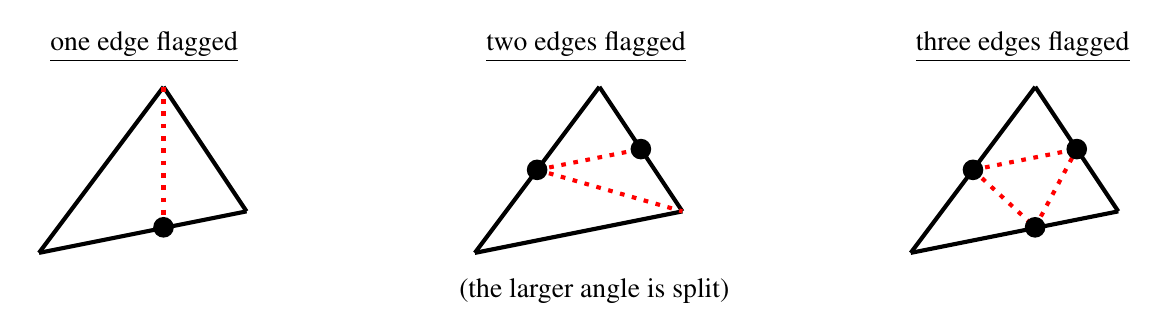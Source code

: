 

\tikzset{every picture/.style={line width=0.75pt}} %set default line width to 0.75pt        

\begin{tikzpicture}[x=0.75pt,y=0.75pt,yscale=-1,xscale=1]
%uncomment if require: \path (0,300); %set diagram left start at 0, and has height of 300

%Straight Lines [id:da36192842191098795] 
\draw [line width=1.5]    (60,160) -- (120,80) ;
%Straight Lines [id:da5425661526994696] 
\draw [line width=1.5]    (120,80) -- (160,140) ;
%Straight Lines [id:da44878431831371346] 
\draw [line width=1.5]    (160,140) -- (60,160) ;
%Straight Lines [id:da0011262443709205705] 
\draw [line width=1.5]    (270,160) -- (330,80) ;
%Straight Lines [id:da21951601188615122] 
\draw [line width=1.5]    (330,80) -- (370,140) ;
%Straight Lines [id:da9300714537435593] 
\draw [line width=1.5]    (370,140) -- (270,160) ;
%Straight Lines [id:da3376367418061297] 
\draw [line width=1.5]    (480,160) -- (540,80) ;
%Straight Lines [id:da2556881107384765] 
\draw [line width=1.5]    (540,80) -- (580,140) ;
%Straight Lines [id:da7616804642146637] 
\draw [line width=1.5]    (580,140) -- (480,160) ;
%Straight Lines [id:da4163633440661523] 
\draw [color={rgb, 255:red, 255; green, 0; blue, 0 }  ,draw opacity=1 ][line width=1.5]  [dash pattern={on 1.69pt off 2.76pt}]  (120,80) -- (120,147.69) ;
%Straight Lines [id:da007547566900241609] 
\draw [color={rgb, 255:red, 255; green, 0; blue, 0 }  ,draw opacity=1 ][line width=1.5]  [dash pattern={on 1.69pt off 2.76pt}]  (300,120) -- (350,110) ;
%Straight Lines [id:da21236386256097184] 
\draw [color={rgb, 255:red, 255; green, 0; blue, 0 }  ,draw opacity=1 ][line width=1.5]  [dash pattern={on 1.69pt off 2.76pt}]  (300,120) -- (370,140) ;
%Straight Lines [id:da04751621039067011] 
\draw [color={rgb, 255:red, 255; green, 0; blue, 0 }  ,draw opacity=1 ][line width=1.5]  [dash pattern={on 1.69pt off 2.76pt}]  (510,120) -- (539.93,147.69) ;
%Straight Lines [id:da0959709459132021] 
\draw [color={rgb, 255:red, 255; green, 0; blue, 0 }  ,draw opacity=1 ][line width=1.5]  [dash pattern={on 1.69pt off 2.76pt}]  (539.93,147.69) -- (560,110) ;
%Straight Lines [id:da17305312497337466] 
\draw [color={rgb, 255:red, 255; green, 0; blue, 0 }  ,draw opacity=1 ][line width=1.5]  [dash pattern={on 1.69pt off 2.76pt}]  (510,120) -- (560,110) ;
%Shape: Circle [id:dp6356305041815642] 
\draw  [fill={rgb, 255:red, 0; green, 0; blue, 0 }  ,fill opacity=1 ] (115.54,147.69) .. controls (115.54,145.22) and (117.53,143.22) .. (120,143.22) .. controls (122.47,143.22) and (124.46,145.22) .. (124.46,147.69) .. controls (124.46,150.15) and (122.47,152.15) .. (120,152.15) .. controls (117.53,152.15) and (115.54,150.15) .. (115.54,147.69) -- cycle ;
%Shape: Circle [id:dp6939765362470538] 
\draw  [fill={rgb, 255:red, 0; green, 0; blue, 0 }  ,fill opacity=1 ] (295.54,120) .. controls (295.54,117.53) and (297.53,115.54) .. (300,115.54) .. controls (302.47,115.54) and (304.46,117.53) .. (304.46,120) .. controls (304.46,122.47) and (302.47,124.46) .. (300,124.46) .. controls (297.53,124.46) and (295.54,122.47) .. (295.54,120) -- cycle ;
%Shape: Circle [id:dp9518974624791348] 
\draw  [fill={rgb, 255:red, 0; green, 0; blue, 0 }  ,fill opacity=1 ] (345.54,110) .. controls (345.54,107.53) and (347.53,105.54) .. (350,105.54) .. controls (352.47,105.54) and (354.46,107.53) .. (354.46,110) .. controls (354.46,112.47) and (352.47,114.46) .. (350,114.46) .. controls (347.53,114.46) and (345.54,112.47) .. (345.54,110) -- cycle ;
%Shape: Circle [id:dp5417462498770167] 
\draw  [fill={rgb, 255:red, 0; green, 0; blue, 0 }  ,fill opacity=1 ] (505.54,120) .. controls (505.54,117.53) and (507.53,115.54) .. (510,115.54) .. controls (512.47,115.54) and (514.46,117.53) .. (514.46,120) .. controls (514.46,122.47) and (512.47,124.46) .. (510,124.46) .. controls (507.53,124.46) and (505.54,122.47) .. (505.54,120) -- cycle ;
%Shape: Circle [id:dp27821656516619253] 
\draw  [fill={rgb, 255:red, 0; green, 0; blue, 0 }  ,fill opacity=1 ] (555.54,110) .. controls (555.54,107.53) and (557.53,105.54) .. (560,105.54) .. controls (562.47,105.54) and (564.46,107.53) .. (564.46,110) .. controls (564.46,112.47) and (562.47,114.46) .. (560,114.46) .. controls (557.53,114.46) and (555.54,112.47) .. (555.54,110) -- cycle ;
%Shape: Circle [id:dp49666970713488623] 
\draw  [fill={rgb, 255:red, 0; green, 0; blue, 0 }  ,fill opacity=1 ] (535.46,147.69) .. controls (535.46,145.22) and (537.46,143.22) .. (539.93,143.22) .. controls (542.39,143.22) and (544.39,145.22) .. (544.39,147.69) .. controls (544.39,150.15) and (542.39,152.15) .. (539.93,152.15) .. controls (537.46,152.15) and (535.46,150.15) .. (535.46,147.69) -- cycle ;

% Text Node
\draw (64,52) node [anchor=north west][inner sep=0.75pt]   [align=left] {\underline{{\fontfamily{ptm}\selectfont one edge flagged}}};
% Text Node
\draw (274,52) node [anchor=north west][inner sep=0.75pt]   [align=left] {\underline{{\fontfamily{ptm}\selectfont two edges flagged}}};
% Text Node
\draw (481,52) node [anchor=north west][inner sep=0.75pt]   [align=left] {\underline{{\fontfamily{ptm}\selectfont three edges flagged}}};
% Text Node
\draw (261,171) node [anchor=north west][inner sep=0.75pt]   [align=left] {{\fontfamily{ptm}\selectfont (the larger angle is split)}};


\end{tikzpicture}

